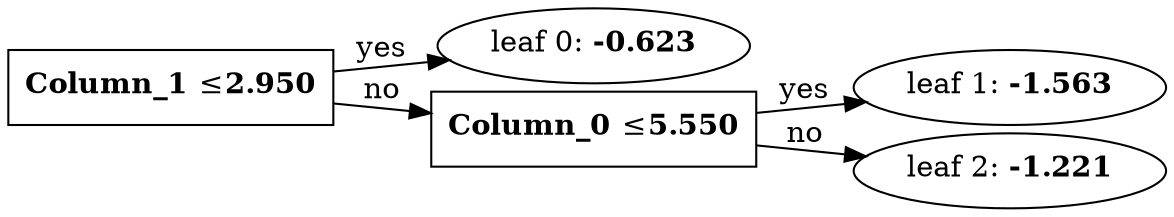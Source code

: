 digraph Tree2 {
	graph [nodesep=0.05 rankdir=LR ranksep=0.3]
	split0 [label=<<B>Column_1</B> &#8804;<B>2.950</B>> fillcolor=white shape=rectangle style=""]
	leaf0 [label=<leaf 0: <B>-0.623</B>>]
	split0 -> leaf0 [label=yes]
	split1 [label=<<B>Column_0</B> &#8804;<B>5.550</B>> fillcolor=white shape=rectangle style=""]
	leaf1 [label=<leaf 1: <B>-1.563</B>>]
	split1 -> leaf1 [label=yes]
	leaf2 [label=<leaf 2: <B>-1.221</B>>]
	split1 -> leaf2 [label=no]
	split0 -> split1 [label=no]
}
